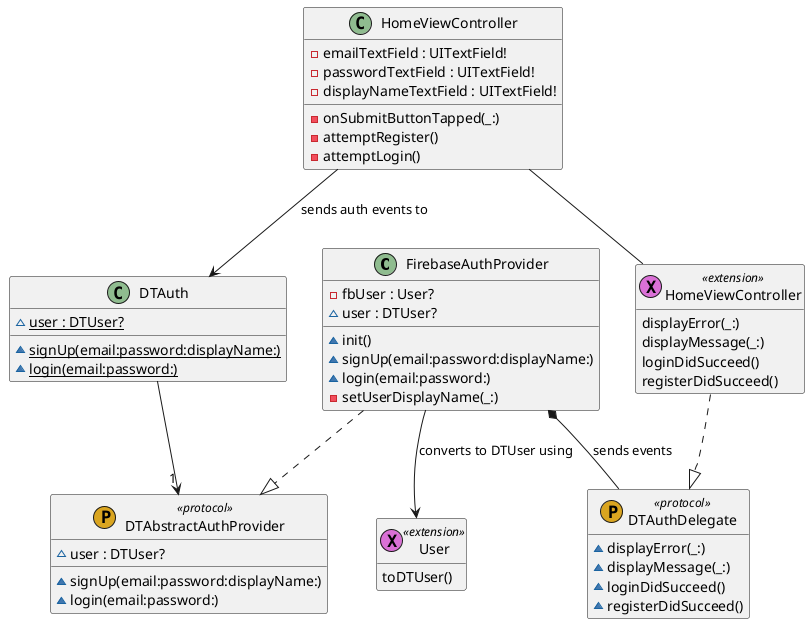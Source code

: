 @startuml
' STYLE START
hide empty members
skinparam shadowing false
' STYLE END

class "FirebaseAuthProvider" as FirebaseAuthProvider << (C, DarkSeaGreen) >> { 
  ~init()
  -fbUser : User?
  ~user : DTUser?
  ~signUp(email:password:displayName:)
  ~login(email:password:)
  -setUserDisplayName(_:) 
}

class "User" as User << (X, Orchid) extension >> { 
  toDTUser() 
}

class "DTAuthDelegate" as DTAuthDelegate << (P, GoldenRod) protocol >> { 
  ~displayError(_:)
  ~displayMessage(_:)
  ~loginDidSucceed()
  ~registerDidSucceed() 
}

class "DTAbstractAuthProvider" as DTAbstractAuthProvider << (P, GoldenRod) protocol >> { 
  ~user : DTUser?
  ~signUp(email:password:displayName:)
  ~login(email:password:) 
}

class "DTAuth" as DTAuth << (C, DarkSeaGreen) >> { 
  ~{static} user : DTUser?
  ~{static} signUp(email:password:displayName:)
  ~{static} login(email:password:) 
}

class "HomeViewController" as HomeViewController0 << (X, Orchid) extension >> { 
  displayError(_:)
  displayMessage(_:)
  loginDidSucceed()
  registerDidSucceed() 
}

class "HomeViewController" as HomeViewController << (C, DarkSeaGreen) >> { 
  -emailTextField : UITextField!
  -passwordTextField : UITextField!
  -displayNameTextField : UITextField!
  -onSubmitButtonTapped(_:)
  -attemptRegister()
  -attemptLogin() 
}

HomeViewController0 ..|> DTAuthDelegate
HomeViewController --> DTAuth : sends auth events to
FirebaseAuthProvider *-- DTAuthDelegate : sends events
FirebaseAuthProvider ..|> DTAbstractAuthProvider
FirebaseAuthProvider --> User : converts to DTUser using
DTAuth --> "1" DTAbstractAuthProvider
HomeViewController -- HomeViewController0

@enduml
